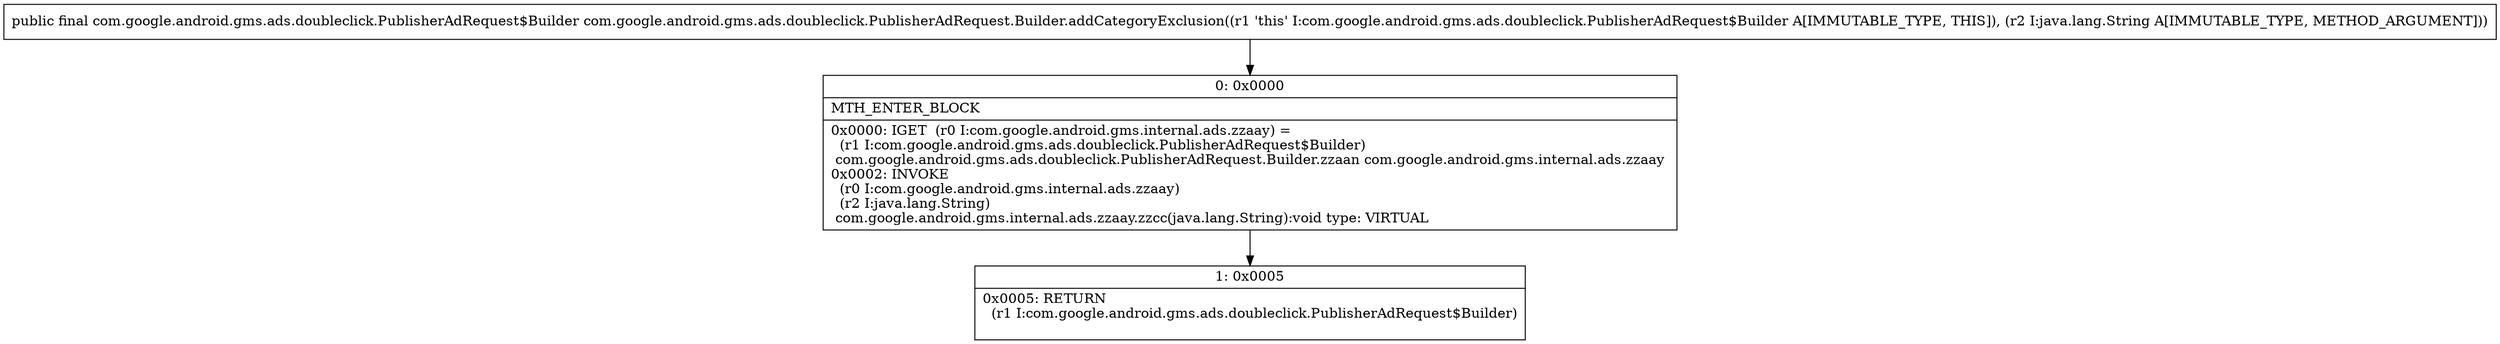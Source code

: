 digraph "CFG forcom.google.android.gms.ads.doubleclick.PublisherAdRequest.Builder.addCategoryExclusion(Ljava\/lang\/String;)Lcom\/google\/android\/gms\/ads\/doubleclick\/PublisherAdRequest$Builder;" {
Node_0 [shape=record,label="{0\:\ 0x0000|MTH_ENTER_BLOCK\l|0x0000: IGET  (r0 I:com.google.android.gms.internal.ads.zzaay) = \l  (r1 I:com.google.android.gms.ads.doubleclick.PublisherAdRequest$Builder)\l com.google.android.gms.ads.doubleclick.PublisherAdRequest.Builder.zzaan com.google.android.gms.internal.ads.zzaay \l0x0002: INVOKE  \l  (r0 I:com.google.android.gms.internal.ads.zzaay)\l  (r2 I:java.lang.String)\l com.google.android.gms.internal.ads.zzaay.zzcc(java.lang.String):void type: VIRTUAL \l}"];
Node_1 [shape=record,label="{1\:\ 0x0005|0x0005: RETURN  \l  (r1 I:com.google.android.gms.ads.doubleclick.PublisherAdRequest$Builder)\l \l}"];
MethodNode[shape=record,label="{public final com.google.android.gms.ads.doubleclick.PublisherAdRequest$Builder com.google.android.gms.ads.doubleclick.PublisherAdRequest.Builder.addCategoryExclusion((r1 'this' I:com.google.android.gms.ads.doubleclick.PublisherAdRequest$Builder A[IMMUTABLE_TYPE, THIS]), (r2 I:java.lang.String A[IMMUTABLE_TYPE, METHOD_ARGUMENT])) }"];
MethodNode -> Node_0;
Node_0 -> Node_1;
}

